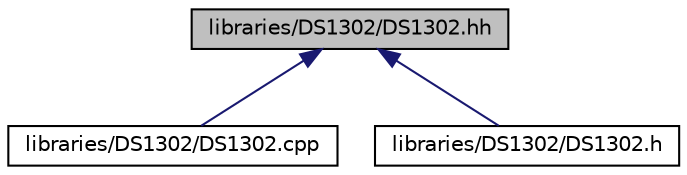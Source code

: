 digraph "libraries/DS1302/DS1302.hh"
{
  edge [fontname="Helvetica",fontsize="10",labelfontname="Helvetica",labelfontsize="10"];
  node [fontname="Helvetica",fontsize="10",shape=record];
  Node1 [label="libraries/DS1302/DS1302.hh",height=0.2,width=0.4,color="black", fillcolor="grey75", style="filled", fontcolor="black"];
  Node1 -> Node2 [dir="back",color="midnightblue",fontsize="10",style="solid",fontname="Helvetica"];
  Node2 [label="libraries/DS1302/DS1302.cpp",height=0.2,width=0.4,color="black", fillcolor="white", style="filled",URL="$da/d8b/DS1302_8cpp.html"];
  Node1 -> Node3 [dir="back",color="midnightblue",fontsize="10",style="solid",fontname="Helvetica"];
  Node3 [label="libraries/DS1302/DS1302.h",height=0.2,width=0.4,color="black", fillcolor="white", style="filled",URL="$d1/d38/DS1302_8h.html"];
}
